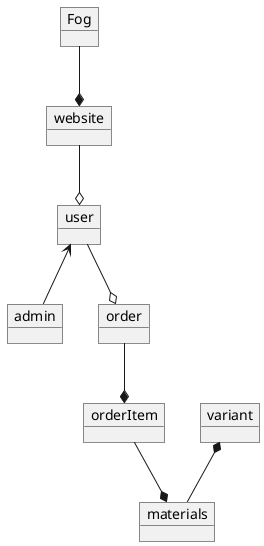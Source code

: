 @startuml

object Fog
object website
object user
object admin
object order
object orderItem
object materials
object variant


Fog --* website
website --o user
user <-- admin
user --o order
order --* orderItem
orderItem --* materials
variant *-- materials



@enduml